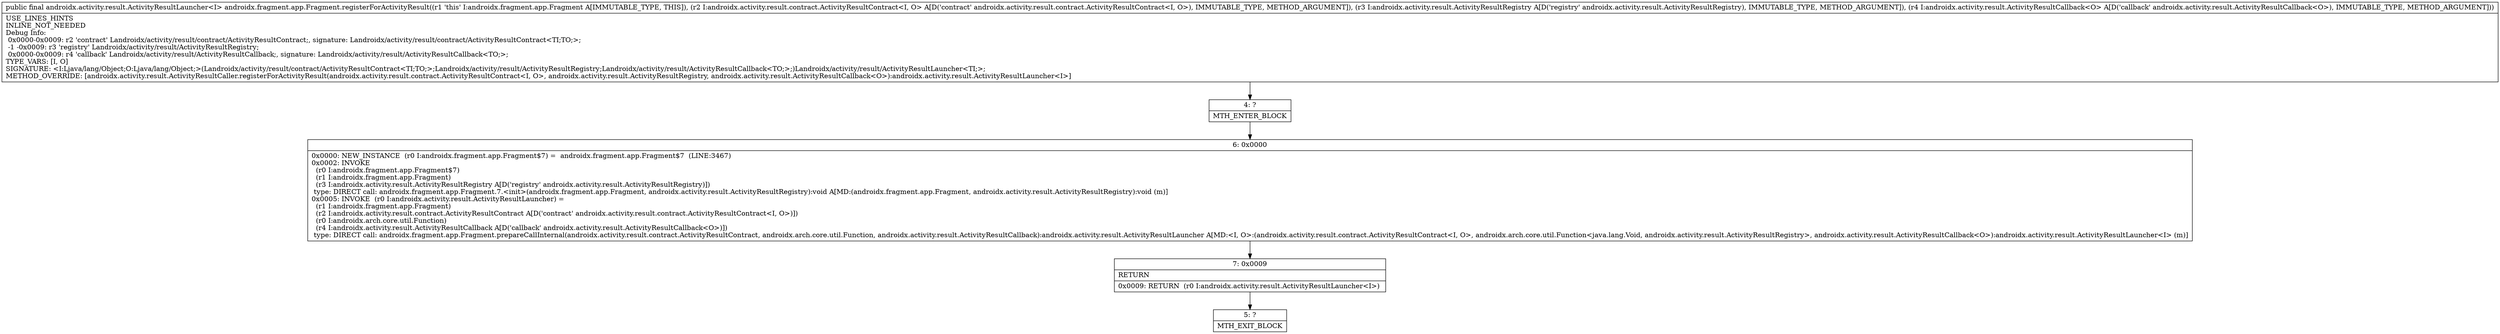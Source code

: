 digraph "CFG forandroidx.fragment.app.Fragment.registerForActivityResult(Landroidx\/activity\/result\/contract\/ActivityResultContract;Landroidx\/activity\/result\/ActivityResultRegistry;Landroidx\/activity\/result\/ActivityResultCallback;)Landroidx\/activity\/result\/ActivityResultLauncher;" {
Node_4 [shape=record,label="{4\:\ ?|MTH_ENTER_BLOCK\l}"];
Node_6 [shape=record,label="{6\:\ 0x0000|0x0000: NEW_INSTANCE  (r0 I:androidx.fragment.app.Fragment$7) =  androidx.fragment.app.Fragment$7  (LINE:3467)\l0x0002: INVOKE  \l  (r0 I:androidx.fragment.app.Fragment$7)\l  (r1 I:androidx.fragment.app.Fragment)\l  (r3 I:androidx.activity.result.ActivityResultRegistry A[D('registry' androidx.activity.result.ActivityResultRegistry)])\l type: DIRECT call: androidx.fragment.app.Fragment.7.\<init\>(androidx.fragment.app.Fragment, androidx.activity.result.ActivityResultRegistry):void A[MD:(androidx.fragment.app.Fragment, androidx.activity.result.ActivityResultRegistry):void (m)]\l0x0005: INVOKE  (r0 I:androidx.activity.result.ActivityResultLauncher) = \l  (r1 I:androidx.fragment.app.Fragment)\l  (r2 I:androidx.activity.result.contract.ActivityResultContract A[D('contract' androidx.activity.result.contract.ActivityResultContract\<I, O\>)])\l  (r0 I:androidx.arch.core.util.Function)\l  (r4 I:androidx.activity.result.ActivityResultCallback A[D('callback' androidx.activity.result.ActivityResultCallback\<O\>)])\l type: DIRECT call: androidx.fragment.app.Fragment.prepareCallInternal(androidx.activity.result.contract.ActivityResultContract, androidx.arch.core.util.Function, androidx.activity.result.ActivityResultCallback):androidx.activity.result.ActivityResultLauncher A[MD:\<I, O\>:(androidx.activity.result.contract.ActivityResultContract\<I, O\>, androidx.arch.core.util.Function\<java.lang.Void, androidx.activity.result.ActivityResultRegistry\>, androidx.activity.result.ActivityResultCallback\<O\>):androidx.activity.result.ActivityResultLauncher\<I\> (m)]\l}"];
Node_7 [shape=record,label="{7\:\ 0x0009|RETURN\l|0x0009: RETURN  (r0 I:androidx.activity.result.ActivityResultLauncher\<I\>) \l}"];
Node_5 [shape=record,label="{5\:\ ?|MTH_EXIT_BLOCK\l}"];
MethodNode[shape=record,label="{public final androidx.activity.result.ActivityResultLauncher\<I\> androidx.fragment.app.Fragment.registerForActivityResult((r1 'this' I:androidx.fragment.app.Fragment A[IMMUTABLE_TYPE, THIS]), (r2 I:androidx.activity.result.contract.ActivityResultContract\<I, O\> A[D('contract' androidx.activity.result.contract.ActivityResultContract\<I, O\>), IMMUTABLE_TYPE, METHOD_ARGUMENT]), (r3 I:androidx.activity.result.ActivityResultRegistry A[D('registry' androidx.activity.result.ActivityResultRegistry), IMMUTABLE_TYPE, METHOD_ARGUMENT]), (r4 I:androidx.activity.result.ActivityResultCallback\<O\> A[D('callback' androidx.activity.result.ActivityResultCallback\<O\>), IMMUTABLE_TYPE, METHOD_ARGUMENT]))  | USE_LINES_HINTS\lINLINE_NOT_NEEDED\lDebug Info:\l  0x0000\-0x0009: r2 'contract' Landroidx\/activity\/result\/contract\/ActivityResultContract;, signature: Landroidx\/activity\/result\/contract\/ActivityResultContract\<TI;TO;\>;\l  \-1 \-0x0009: r3 'registry' Landroidx\/activity\/result\/ActivityResultRegistry;\l  0x0000\-0x0009: r4 'callback' Landroidx\/activity\/result\/ActivityResultCallback;, signature: Landroidx\/activity\/result\/ActivityResultCallback\<TO;\>;\lTYPE_VARS: [I, O]\lSIGNATURE: \<I:Ljava\/lang\/Object;O:Ljava\/lang\/Object;\>(Landroidx\/activity\/result\/contract\/ActivityResultContract\<TI;TO;\>;Landroidx\/activity\/result\/ActivityResultRegistry;Landroidx\/activity\/result\/ActivityResultCallback\<TO;\>;)Landroidx\/activity\/result\/ActivityResultLauncher\<TI;\>;\lMETHOD_OVERRIDE: [androidx.activity.result.ActivityResultCaller.registerForActivityResult(androidx.activity.result.contract.ActivityResultContract\<I, O\>, androidx.activity.result.ActivityResultRegistry, androidx.activity.result.ActivityResultCallback\<O\>):androidx.activity.result.ActivityResultLauncher\<I\>]\l}"];
MethodNode -> Node_4;Node_4 -> Node_6;
Node_6 -> Node_7;
Node_7 -> Node_5;
}

